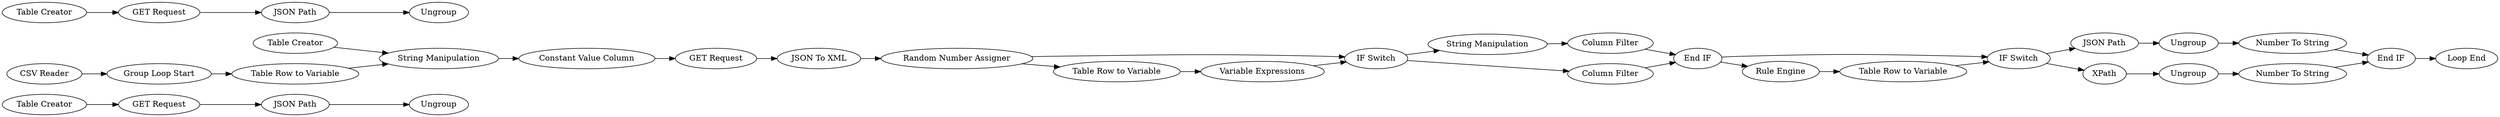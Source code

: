 digraph {
	"-37411167633885873_356" [label="Table Creator"]
	"-37411167633885873_370" [label="Number To String"]
	"-37411167633885873_352" [label="Number To String"]
	"152950046266153994_332" [label="String Manipulation"]
	"-37411167633885873_361" [label=Ungroup]
	"-37411167633885873_359" [label="JSON Path"]
	"-37411167633885873_318" [label="IF Switch"]
	"-37411167633885873_308" [label="GET Request"]
	"-37411167633885873_358" [label="GET Request"]
	"-37411167633885873_316" [label="Rule Engine"]
	"-37411167633885873_314" [label="String Manipulation"]
	"152950046266153994_329" [label="End IF"]
	"-37411167633885873_3" [label="Table Creator"]
	"152950046266153994_324" [label="Random Number Assigner"]
	"152950046266153994_331" [label="Column Filter"]
	"-37411167633885873_363" [label="GET Request"]
	"-37411167633885873_369" [label=Ungroup]
	"-37411167633885873_2" [label="Table Creator"]
	"152950046266153994_330" [label="IF Switch"]
	"152950046266153994_326" [label="Table Row to Variable"]
	"152950046266153994_327" [label="JSON To XML"]
	"-37411167633885873_322" [label="End IF"]
	"-37411167633885873_360" [label=Ungroup]
	"-37411167633885873_362" [label="JSON Path"]
	"152950046266153994_333" [label="Column Filter"]
	"-37411167633885873_355" [label="Constant Value Column"]
	"-37411167633885873_309" [label="JSON Path"]
	"-37411167633885873_312" [label="Group Loop Start"]
	"-37411167633885873_371" [label="Loop End"]
	"152950046266153994_325" [label="Variable Expressions"]
	"-37411167633885873_1" [label="CSV Reader"]
	"-37411167633885873_368" [label=XPath]
	"-37411167633885873_313" [label="Table Row to Variable"]
	"-37411167633885873_310" [label=Ungroup]
	"-37411167633885873_317" [label="Table Row to Variable"]
	"152950046266153994_326" -> "152950046266153994_325"
	"-37411167633885873_318" -> "-37411167633885873_309"
	"-37411167633885873_308" -> "152950046266153994_327"
	"-37411167633885873_316" -> "-37411167633885873_317"
	"152950046266153994_325" -> "152950046266153994_330"
	"-37411167633885873_363" -> "-37411167633885873_362"
	"152950046266153994_333" -> "152950046266153994_329"
	"152950046266153994_330" -> "152950046266153994_331"
	"-37411167633885873_368" -> "-37411167633885873_369"
	"152950046266153994_330" -> "152950046266153994_332"
	"-37411167633885873_2" -> "-37411167633885873_358"
	"-37411167633885873_313" -> "-37411167633885873_314"
	"-37411167633885873_356" -> "-37411167633885873_363"
	"-37411167633885873_369" -> "-37411167633885873_370"
	"152950046266153994_327" -> "152950046266153994_324"
	"-37411167633885873_3" -> "-37411167633885873_314"
	"152950046266153994_329" -> "-37411167633885873_316"
	"-37411167633885873_312" -> "-37411167633885873_313"
	"-37411167633885873_358" -> "-37411167633885873_359"
	"-37411167633885873_352" -> "-37411167633885873_322"
	"-37411167633885873_314" -> "-37411167633885873_355"
	"152950046266153994_332" -> "152950046266153994_333"
	"152950046266153994_324" -> "152950046266153994_330"
	"152950046266153994_324" -> "152950046266153994_326"
	"152950046266153994_331" -> "152950046266153994_329"
	"-37411167633885873_359" -> "-37411167633885873_360"
	"-37411167633885873_1" -> "-37411167633885873_312"
	"-37411167633885873_322" -> "-37411167633885873_371"
	"-37411167633885873_370" -> "-37411167633885873_322"
	"-37411167633885873_309" -> "-37411167633885873_310"
	"-37411167633885873_318" -> "-37411167633885873_368"
	"-37411167633885873_355" -> "-37411167633885873_308"
	"-37411167633885873_362" -> "-37411167633885873_361"
	"-37411167633885873_310" -> "-37411167633885873_352"
	"152950046266153994_329" -> "-37411167633885873_318"
	"-37411167633885873_317" -> "-37411167633885873_318"
	rankdir=LR
}
